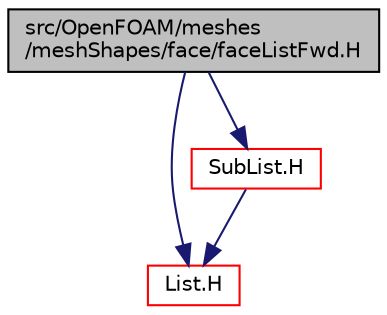 digraph "src/OpenFOAM/meshes/meshShapes/face/faceListFwd.H"
{
  bgcolor="transparent";
  edge [fontname="Helvetica",fontsize="10",labelfontname="Helvetica",labelfontsize="10"];
  node [fontname="Helvetica",fontsize="10",shape=record];
  Node1 [label="src/OpenFOAM/meshes\l/meshShapes/face/faceListFwd.H",height=0.2,width=0.4,color="black", fillcolor="grey75", style="filled", fontcolor="black"];
  Node1 -> Node2 [color="midnightblue",fontsize="10",style="solid",fontname="Helvetica"];
  Node2 [label="List.H",height=0.2,width=0.4,color="red",URL="$a07587.html"];
  Node1 -> Node3 [color="midnightblue",fontsize="10",style="solid",fontname="Helvetica"];
  Node3 [label="SubList.H",height=0.2,width=0.4,color="red",URL="$a07612.html"];
  Node3 -> Node2 [color="midnightblue",fontsize="10",style="solid",fontname="Helvetica"];
}
